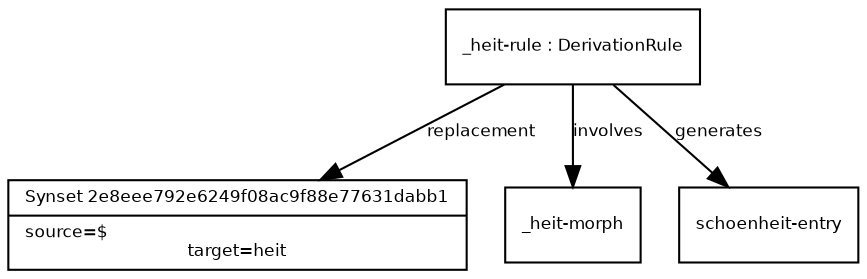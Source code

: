 digraph G {
  fontname = "Bitstream Vera Sans"
    fontsize = 8

    node [
      fontname = "Bitstream Vera Sans"
      fontsize = 8
      shape = "record"
    ]

    edge [
      fontname = "Bitstream Vera Sans"
      fontsize = 8
    ]
 
Synset2e8eee792e6249f08ac9f88e77631dabb1 [ label="{Synset 2e8eee792e6249f08ac9f88e77631dabb1|source=$\ltarget=heit}" ]
_heitrule -> Synset2e8eee792e6249f08ac9f88e77631dabb1 [ label="replacement" ] 
_heitmorph [ label="{_heit-morph}" ]
_heitrule -> _heitmorph [ label="involves" ] 
schoenheitentry [ label="{schoenheit-entry}" ]
_heitrule -> schoenheitentry [ label="generates" ] 
_heitrule [ label="{_heit-rule : DerivationRule}" ]
}
